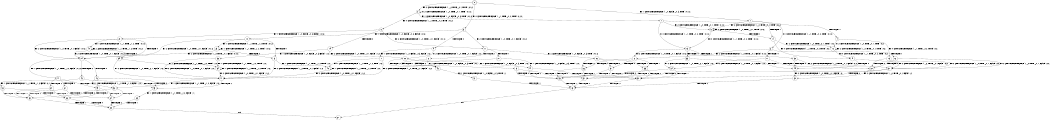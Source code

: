 digraph BCG {
size = "7, 10.5";
center = TRUE;
node [shape = circle];
0 [peripheries = 2];
0 -> 1 [label = "EX !1 !ATOMIC_EXCH_BRANCH (1, +0, FALSE, +0, 3, TRUE) !:0:1:2:"];
0 -> 2 [label = "EX !2 !ATOMIC_EXCH_BRANCH (1, +0, TRUE, +0, 1, TRUE) !:0:1:2:"];
0 -> 3 [label = "EX !0 !ATOMIC_EXCH_BRANCH (1, +1, TRUE, +0, 2, TRUE) !:0:1:2:"];
1 -> 4 [label = "TERMINATE !1"];
1 -> 5 [label = "EX !2 !ATOMIC_EXCH_BRANCH (1, +0, TRUE, +0, 1, TRUE) !:0:1:2:"];
1 -> 6 [label = "EX !0 !ATOMIC_EXCH_BRANCH (1, +1, TRUE, +0, 2, TRUE) !:0:1:2:"];
2 -> 7 [label = "EX !1 !ATOMIC_EXCH_BRANCH (1, +0, FALSE, +0, 3, TRUE) !:0:1:2:"];
2 -> 8 [label = "EX !0 !ATOMIC_EXCH_BRANCH (1, +1, TRUE, +0, 2, TRUE) !:0:1:2:"];
2 -> 2 [label = "EX !2 !ATOMIC_EXCH_BRANCH (1, +0, TRUE, +0, 1, TRUE) !:0:1:2:"];
3 -> 9 [label = "TERMINATE !0"];
3 -> 10 [label = "EX !1 !ATOMIC_EXCH_BRANCH (1, +0, FALSE, +0, 3, FALSE) !:0:1:2:"];
3 -> 11 [label = "EX !2 !ATOMIC_EXCH_BRANCH (1, +0, TRUE, +0, 1, FALSE) !:0:1:2:"];
4 -> 12 [label = "EX !2 !ATOMIC_EXCH_BRANCH (1, +0, TRUE, +0, 1, TRUE) !:0:2:"];
4 -> 13 [label = "EX !0 !ATOMIC_EXCH_BRANCH (1, +1, TRUE, +0, 2, TRUE) !:0:2:"];
5 -> 14 [label = "TERMINATE !1"];
5 -> 15 [label = "EX !0 !ATOMIC_EXCH_BRANCH (1, +1, TRUE, +0, 2, TRUE) !:0:1:2:"];
5 -> 5 [label = "EX !2 !ATOMIC_EXCH_BRANCH (1, +0, TRUE, +0, 1, TRUE) !:0:1:2:"];
6 -> 16 [label = "TERMINATE !1"];
6 -> 17 [label = "TERMINATE !0"];
6 -> 18 [label = "EX !2 !ATOMIC_EXCH_BRANCH (1, +0, TRUE, +0, 1, FALSE) !:0:1:2:"];
7 -> 14 [label = "TERMINATE !1"];
7 -> 15 [label = "EX !0 !ATOMIC_EXCH_BRANCH (1, +1, TRUE, +0, 2, TRUE) !:0:1:2:"];
7 -> 5 [label = "EX !2 !ATOMIC_EXCH_BRANCH (1, +0, TRUE, +0, 1, TRUE) !:0:1:2:"];
8 -> 19 [label = "TERMINATE !0"];
8 -> 20 [label = "EX !1 !ATOMIC_EXCH_BRANCH (1, +0, FALSE, +0, 3, FALSE) !:0:1:2:"];
8 -> 11 [label = "EX !2 !ATOMIC_EXCH_BRANCH (1, +0, TRUE, +0, 1, FALSE) !:0:1:2:"];
9 -> 21 [label = "EX !1 !ATOMIC_EXCH_BRANCH (1, +0, FALSE, +0, 3, FALSE) !:1:2:"];
9 -> 22 [label = "EX !2 !ATOMIC_EXCH_BRANCH (1, +0, TRUE, +0, 1, FALSE) !:1:2:"];
10 -> 23 [label = "TERMINATE !0"];
10 -> 24 [label = "EX !2 !ATOMIC_EXCH_BRANCH (1, +0, TRUE, +0, 1, FALSE) !:0:1:2:"];
10 -> 25 [label = "EX !1 !ATOMIC_EXCH_BRANCH (1, +1, TRUE, +1, 2, TRUE) !:0:1:2:"];
11 -> 26 [label = "TERMINATE !2"];
11 -> 27 [label = "TERMINATE !0"];
11 -> 28 [label = "EX !1 !ATOMIC_EXCH_BRANCH (1, +0, FALSE, +0, 3, TRUE) !:0:1:2:"];
12 -> 29 [label = "EX !0 !ATOMIC_EXCH_BRANCH (1, +1, TRUE, +0, 2, TRUE) !:0:2:"];
12 -> 12 [label = "EX !2 !ATOMIC_EXCH_BRANCH (1, +0, TRUE, +0, 1, TRUE) !:0:2:"];
13 -> 30 [label = "TERMINATE !0"];
13 -> 31 [label = "EX !2 !ATOMIC_EXCH_BRANCH (1, +0, TRUE, +0, 1, FALSE) !:0:2:"];
14 -> 29 [label = "EX !0 !ATOMIC_EXCH_BRANCH (1, +1, TRUE, +0, 2, TRUE) !:0:2:"];
14 -> 12 [label = "EX !2 !ATOMIC_EXCH_BRANCH (1, +0, TRUE, +0, 1, TRUE) !:0:2:"];
15 -> 32 [label = "TERMINATE !1"];
15 -> 33 [label = "TERMINATE !0"];
15 -> 18 [label = "EX !2 !ATOMIC_EXCH_BRANCH (1, +0, TRUE, +0, 1, FALSE) !:0:1:2:"];
16 -> 30 [label = "TERMINATE !0"];
16 -> 31 [label = "EX !2 !ATOMIC_EXCH_BRANCH (1, +0, TRUE, +0, 1, FALSE) !:0:2:"];
17 -> 30 [label = "TERMINATE !1"];
17 -> 34 [label = "EX !2 !ATOMIC_EXCH_BRANCH (1, +0, TRUE, +0, 1, FALSE) !:1:2:"];
18 -> 35 [label = "TERMINATE !1"];
18 -> 36 [label = "TERMINATE !2"];
18 -> 37 [label = "TERMINATE !0"];
19 -> 38 [label = "EX !1 !ATOMIC_EXCH_BRANCH (1, +0, FALSE, +0, 3, FALSE) !:1:2:"];
19 -> 22 [label = "EX !2 !ATOMIC_EXCH_BRANCH (1, +0, TRUE, +0, 1, FALSE) !:1:2:"];
20 -> 39 [label = "TERMINATE !0"];
20 -> 24 [label = "EX !2 !ATOMIC_EXCH_BRANCH (1, +0, TRUE, +0, 1, FALSE) !:0:1:2:"];
20 -> 40 [label = "EX !1 !ATOMIC_EXCH_BRANCH (1, +1, TRUE, +1, 2, TRUE) !:0:1:2:"];
21 -> 41 [label = "EX !2 !ATOMIC_EXCH_BRANCH (1, +0, TRUE, +0, 1, FALSE) !:1:2:"];
21 -> 42 [label = "EX !1 !ATOMIC_EXCH_BRANCH (1, +1, TRUE, +1, 2, TRUE) !:1:2:"];
22 -> 43 [label = "TERMINATE !2"];
22 -> 44 [label = "EX !1 !ATOMIC_EXCH_BRANCH (1, +0, FALSE, +0, 3, TRUE) !:1:2:"];
23 -> 41 [label = "EX !2 !ATOMIC_EXCH_BRANCH (1, +0, TRUE, +0, 1, FALSE) !:1:2:"];
23 -> 42 [label = "EX !1 !ATOMIC_EXCH_BRANCH (1, +1, TRUE, +1, 2, TRUE) !:1:2:"];
24 -> 45 [label = "TERMINATE !2"];
24 -> 46 [label = "TERMINATE !0"];
24 -> 47 [label = "EX !1 !ATOMIC_EXCH_BRANCH (1, +1, TRUE, +1, 2, FALSE) !:0:1:2:"];
25 -> 23 [label = "TERMINATE !0"];
25 -> 24 [label = "EX !2 !ATOMIC_EXCH_BRANCH (1, +0, TRUE, +0, 1, FALSE) !:0:1:2:"];
25 -> 25 [label = "EX !1 !ATOMIC_EXCH_BRANCH (1, +1, TRUE, +1, 2, TRUE) !:0:1:2:"];
26 -> 43 [label = "TERMINATE !0"];
26 -> 48 [label = "EX !1 !ATOMIC_EXCH_BRANCH (1, +0, FALSE, +0, 3, TRUE) !:0:1:"];
27 -> 43 [label = "TERMINATE !2"];
27 -> 44 [label = "EX !1 !ATOMIC_EXCH_BRANCH (1, +0, FALSE, +0, 3, TRUE) !:1:2:"];
28 -> 35 [label = "TERMINATE !1"];
28 -> 36 [label = "TERMINATE !2"];
28 -> 37 [label = "TERMINATE !0"];
29 -> 49 [label = "TERMINATE !0"];
29 -> 31 [label = "EX !2 !ATOMIC_EXCH_BRANCH (1, +0, TRUE, +0, 1, FALSE) !:0:2:"];
30 -> 50 [label = "EX !2 !ATOMIC_EXCH_BRANCH (1, +0, TRUE, +0, 1, FALSE) !:2:"];
31 -> 51 [label = "TERMINATE !2"];
31 -> 52 [label = "TERMINATE !0"];
32 -> 49 [label = "TERMINATE !0"];
32 -> 31 [label = "EX !2 !ATOMIC_EXCH_BRANCH (1, +0, TRUE, +0, 1, FALSE) !:0:2:"];
33 -> 49 [label = "TERMINATE !1"];
33 -> 34 [label = "EX !2 !ATOMIC_EXCH_BRANCH (1, +0, TRUE, +0, 1, FALSE) !:1:2:"];
34 -> 52 [label = "TERMINATE !1"];
34 -> 53 [label = "TERMINATE !2"];
35 -> 51 [label = "TERMINATE !2"];
35 -> 52 [label = "TERMINATE !0"];
36 -> 51 [label = "TERMINATE !1"];
36 -> 53 [label = "TERMINATE !0"];
37 -> 52 [label = "TERMINATE !1"];
37 -> 53 [label = "TERMINATE !2"];
38 -> 41 [label = "EX !2 !ATOMIC_EXCH_BRANCH (1, +0, TRUE, +0, 1, FALSE) !:1:2:"];
38 -> 54 [label = "EX !1 !ATOMIC_EXCH_BRANCH (1, +1, TRUE, +1, 2, TRUE) !:1:2:"];
39 -> 41 [label = "EX !2 !ATOMIC_EXCH_BRANCH (1, +0, TRUE, +0, 1, FALSE) !:1:2:"];
39 -> 54 [label = "EX !1 !ATOMIC_EXCH_BRANCH (1, +1, TRUE, +1, 2, TRUE) !:1:2:"];
40 -> 39 [label = "TERMINATE !0"];
40 -> 24 [label = "EX !2 !ATOMIC_EXCH_BRANCH (1, +0, TRUE, +0, 1, FALSE) !:0:1:2:"];
40 -> 40 [label = "EX !1 !ATOMIC_EXCH_BRANCH (1, +1, TRUE, +1, 2, TRUE) !:0:1:2:"];
41 -> 55 [label = "TERMINATE !2"];
41 -> 56 [label = "EX !1 !ATOMIC_EXCH_BRANCH (1, +1, TRUE, +1, 2, FALSE) !:1:2:"];
42 -> 41 [label = "EX !2 !ATOMIC_EXCH_BRANCH (1, +0, TRUE, +0, 1, FALSE) !:1:2:"];
42 -> 42 [label = "EX !1 !ATOMIC_EXCH_BRANCH (1, +1, TRUE, +1, 2, TRUE) !:1:2:"];
43 -> 57 [label = "EX !1 !ATOMIC_EXCH_BRANCH (1, +0, FALSE, +0, 3, TRUE) !:1:"];
44 -> 52 [label = "TERMINATE !1"];
44 -> 53 [label = "TERMINATE !2"];
45 -> 55 [label = "TERMINATE !0"];
45 -> 58 [label = "EX !1 !ATOMIC_EXCH_BRANCH (1, +1, TRUE, +1, 2, FALSE) !:0:1:"];
46 -> 55 [label = "TERMINATE !2"];
46 -> 56 [label = "EX !1 !ATOMIC_EXCH_BRANCH (1, +1, TRUE, +1, 2, FALSE) !:1:2:"];
47 -> 59 [label = "TERMINATE !1"];
47 -> 60 [label = "TERMINATE !2"];
47 -> 61 [label = "TERMINATE !0"];
48 -> 51 [label = "TERMINATE !1"];
48 -> 53 [label = "TERMINATE !0"];
49 -> 50 [label = "EX !2 !ATOMIC_EXCH_BRANCH (1, +0, TRUE, +0, 1, FALSE) !:2:"];
50 -> 62 [label = "TERMINATE !2"];
51 -> 62 [label = "TERMINATE !0"];
52 -> 62 [label = "TERMINATE !2"];
53 -> 62 [label = "TERMINATE !1"];
54 -> 41 [label = "EX !2 !ATOMIC_EXCH_BRANCH (1, +0, TRUE, +0, 1, FALSE) !:1:2:"];
54 -> 54 [label = "EX !1 !ATOMIC_EXCH_BRANCH (1, +1, TRUE, +1, 2, TRUE) !:1:2:"];
55 -> 63 [label = "EX !1 !ATOMIC_EXCH_BRANCH (1, +1, TRUE, +1, 2, FALSE) !:1:"];
56 -> 64 [label = "TERMINATE !1"];
56 -> 65 [label = "TERMINATE !2"];
57 -> 62 [label = "TERMINATE !1"];
58 -> 66 [label = "TERMINATE !1"];
58 -> 65 [label = "TERMINATE !0"];
59 -> 66 [label = "TERMINATE !2"];
59 -> 64 [label = "TERMINATE !0"];
60 -> 66 [label = "TERMINATE !1"];
60 -> 65 [label = "TERMINATE !0"];
61 -> 64 [label = "TERMINATE !1"];
61 -> 65 [label = "TERMINATE !2"];
62 -> 67 [label = "exit"];
63 -> 68 [label = "TERMINATE !1"];
64 -> 68 [label = "TERMINATE !2"];
65 -> 68 [label = "TERMINATE !1"];
66 -> 68 [label = "TERMINATE !0"];
68 -> 67 [label = "exit"];
}

